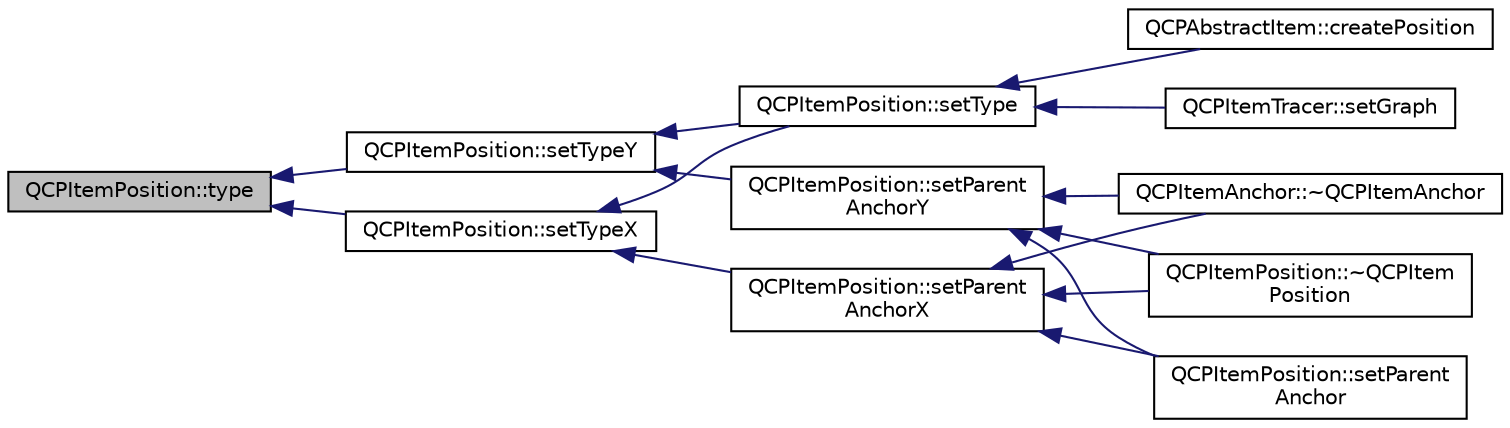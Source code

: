 digraph "QCPItemPosition::type"
{
  edge [fontname="Helvetica",fontsize="10",labelfontname="Helvetica",labelfontsize="10"];
  node [fontname="Helvetica",fontsize="10",shape=record];
  rankdir="LR";
  Node301 [label="QCPItemPosition::type",height=0.2,width=0.4,color="black", fillcolor="grey75", style="filled", fontcolor="black"];
  Node301 -> Node302 [dir="back",color="midnightblue",fontsize="10",style="solid",fontname="Helvetica"];
  Node302 [label="QCPItemPosition::setTypeX",height=0.2,width=0.4,color="black", fillcolor="white", style="filled",URL="$class_q_c_p_item_position.html#a2113b2351d6d00457fb3559a4e20c3ea"];
  Node302 -> Node303 [dir="back",color="midnightblue",fontsize="10",style="solid",fontname="Helvetica"];
  Node303 [label="QCPItemPosition::setType",height=0.2,width=0.4,color="black", fillcolor="white", style="filled",URL="$class_q_c_p_item_position.html#aa476abf71ed8fa4c537457ebb1a754ad"];
  Node303 -> Node304 [dir="back",color="midnightblue",fontsize="10",style="solid",fontname="Helvetica"];
  Node304 [label="QCPAbstractItem::createPosition",height=0.2,width=0.4,color="black", fillcolor="white", style="filled",URL="$class_q_c_p_abstract_item.html#a75036d39c4d4e2e1a7dd145fff915d32"];
  Node303 -> Node305 [dir="back",color="midnightblue",fontsize="10",style="solid",fontname="Helvetica"];
  Node305 [label="QCPItemTracer::setGraph",height=0.2,width=0.4,color="black", fillcolor="white", style="filled",URL="$class_q_c_p_item_tracer.html#af5886f4ded8dd68cb4f3388f390790c0"];
  Node302 -> Node306 [dir="back",color="midnightblue",fontsize="10",style="solid",fontname="Helvetica"];
  Node306 [label="QCPItemPosition::setParent\lAnchorX",height=0.2,width=0.4,color="black", fillcolor="white", style="filled",URL="$class_q_c_p_item_position.html#add71461a973927c74e42179480916d9c"];
  Node306 -> Node307 [dir="back",color="midnightblue",fontsize="10",style="solid",fontname="Helvetica"];
  Node307 [label="QCPItemAnchor::~QCPItemAnchor",height=0.2,width=0.4,color="black", fillcolor="white", style="filled",URL="$class_q_c_p_item_anchor.html#a1868559407600688ee4d1a4621e81ceb"];
  Node306 -> Node308 [dir="back",color="midnightblue",fontsize="10",style="solid",fontname="Helvetica"];
  Node308 [label="QCPItemPosition::~QCPItem\lPosition",height=0.2,width=0.4,color="black", fillcolor="white", style="filled",URL="$class_q_c_p_item_position.html#ad8a289016f7a62332f9c865c39ab2047"];
  Node306 -> Node309 [dir="back",color="midnightblue",fontsize="10",style="solid",fontname="Helvetica"];
  Node309 [label="QCPItemPosition::setParent\lAnchor",height=0.2,width=0.4,color="black", fillcolor="white", style="filled",URL="$class_q_c_p_item_position.html#ac094d67a95d2dceafa0d50b9db3a7e51"];
  Node301 -> Node310 [dir="back",color="midnightblue",fontsize="10",style="solid",fontname="Helvetica"];
  Node310 [label="QCPItemPosition::setTypeY",height=0.2,width=0.4,color="black", fillcolor="white", style="filled",URL="$class_q_c_p_item_position.html#ac2a454aa5a54c1615c50686601ec4510"];
  Node310 -> Node303 [dir="back",color="midnightblue",fontsize="10",style="solid",fontname="Helvetica"];
  Node310 -> Node311 [dir="back",color="midnightblue",fontsize="10",style="solid",fontname="Helvetica"];
  Node311 [label="QCPItemPosition::setParent\lAnchorY",height=0.2,width=0.4,color="black", fillcolor="white", style="filled",URL="$class_q_c_p_item_position.html#add5ec1db9d19cec58a3b5c9e0a0c3f9d"];
  Node311 -> Node307 [dir="back",color="midnightblue",fontsize="10",style="solid",fontname="Helvetica"];
  Node311 -> Node308 [dir="back",color="midnightblue",fontsize="10",style="solid",fontname="Helvetica"];
  Node311 -> Node309 [dir="back",color="midnightblue",fontsize="10",style="solid",fontname="Helvetica"];
}
